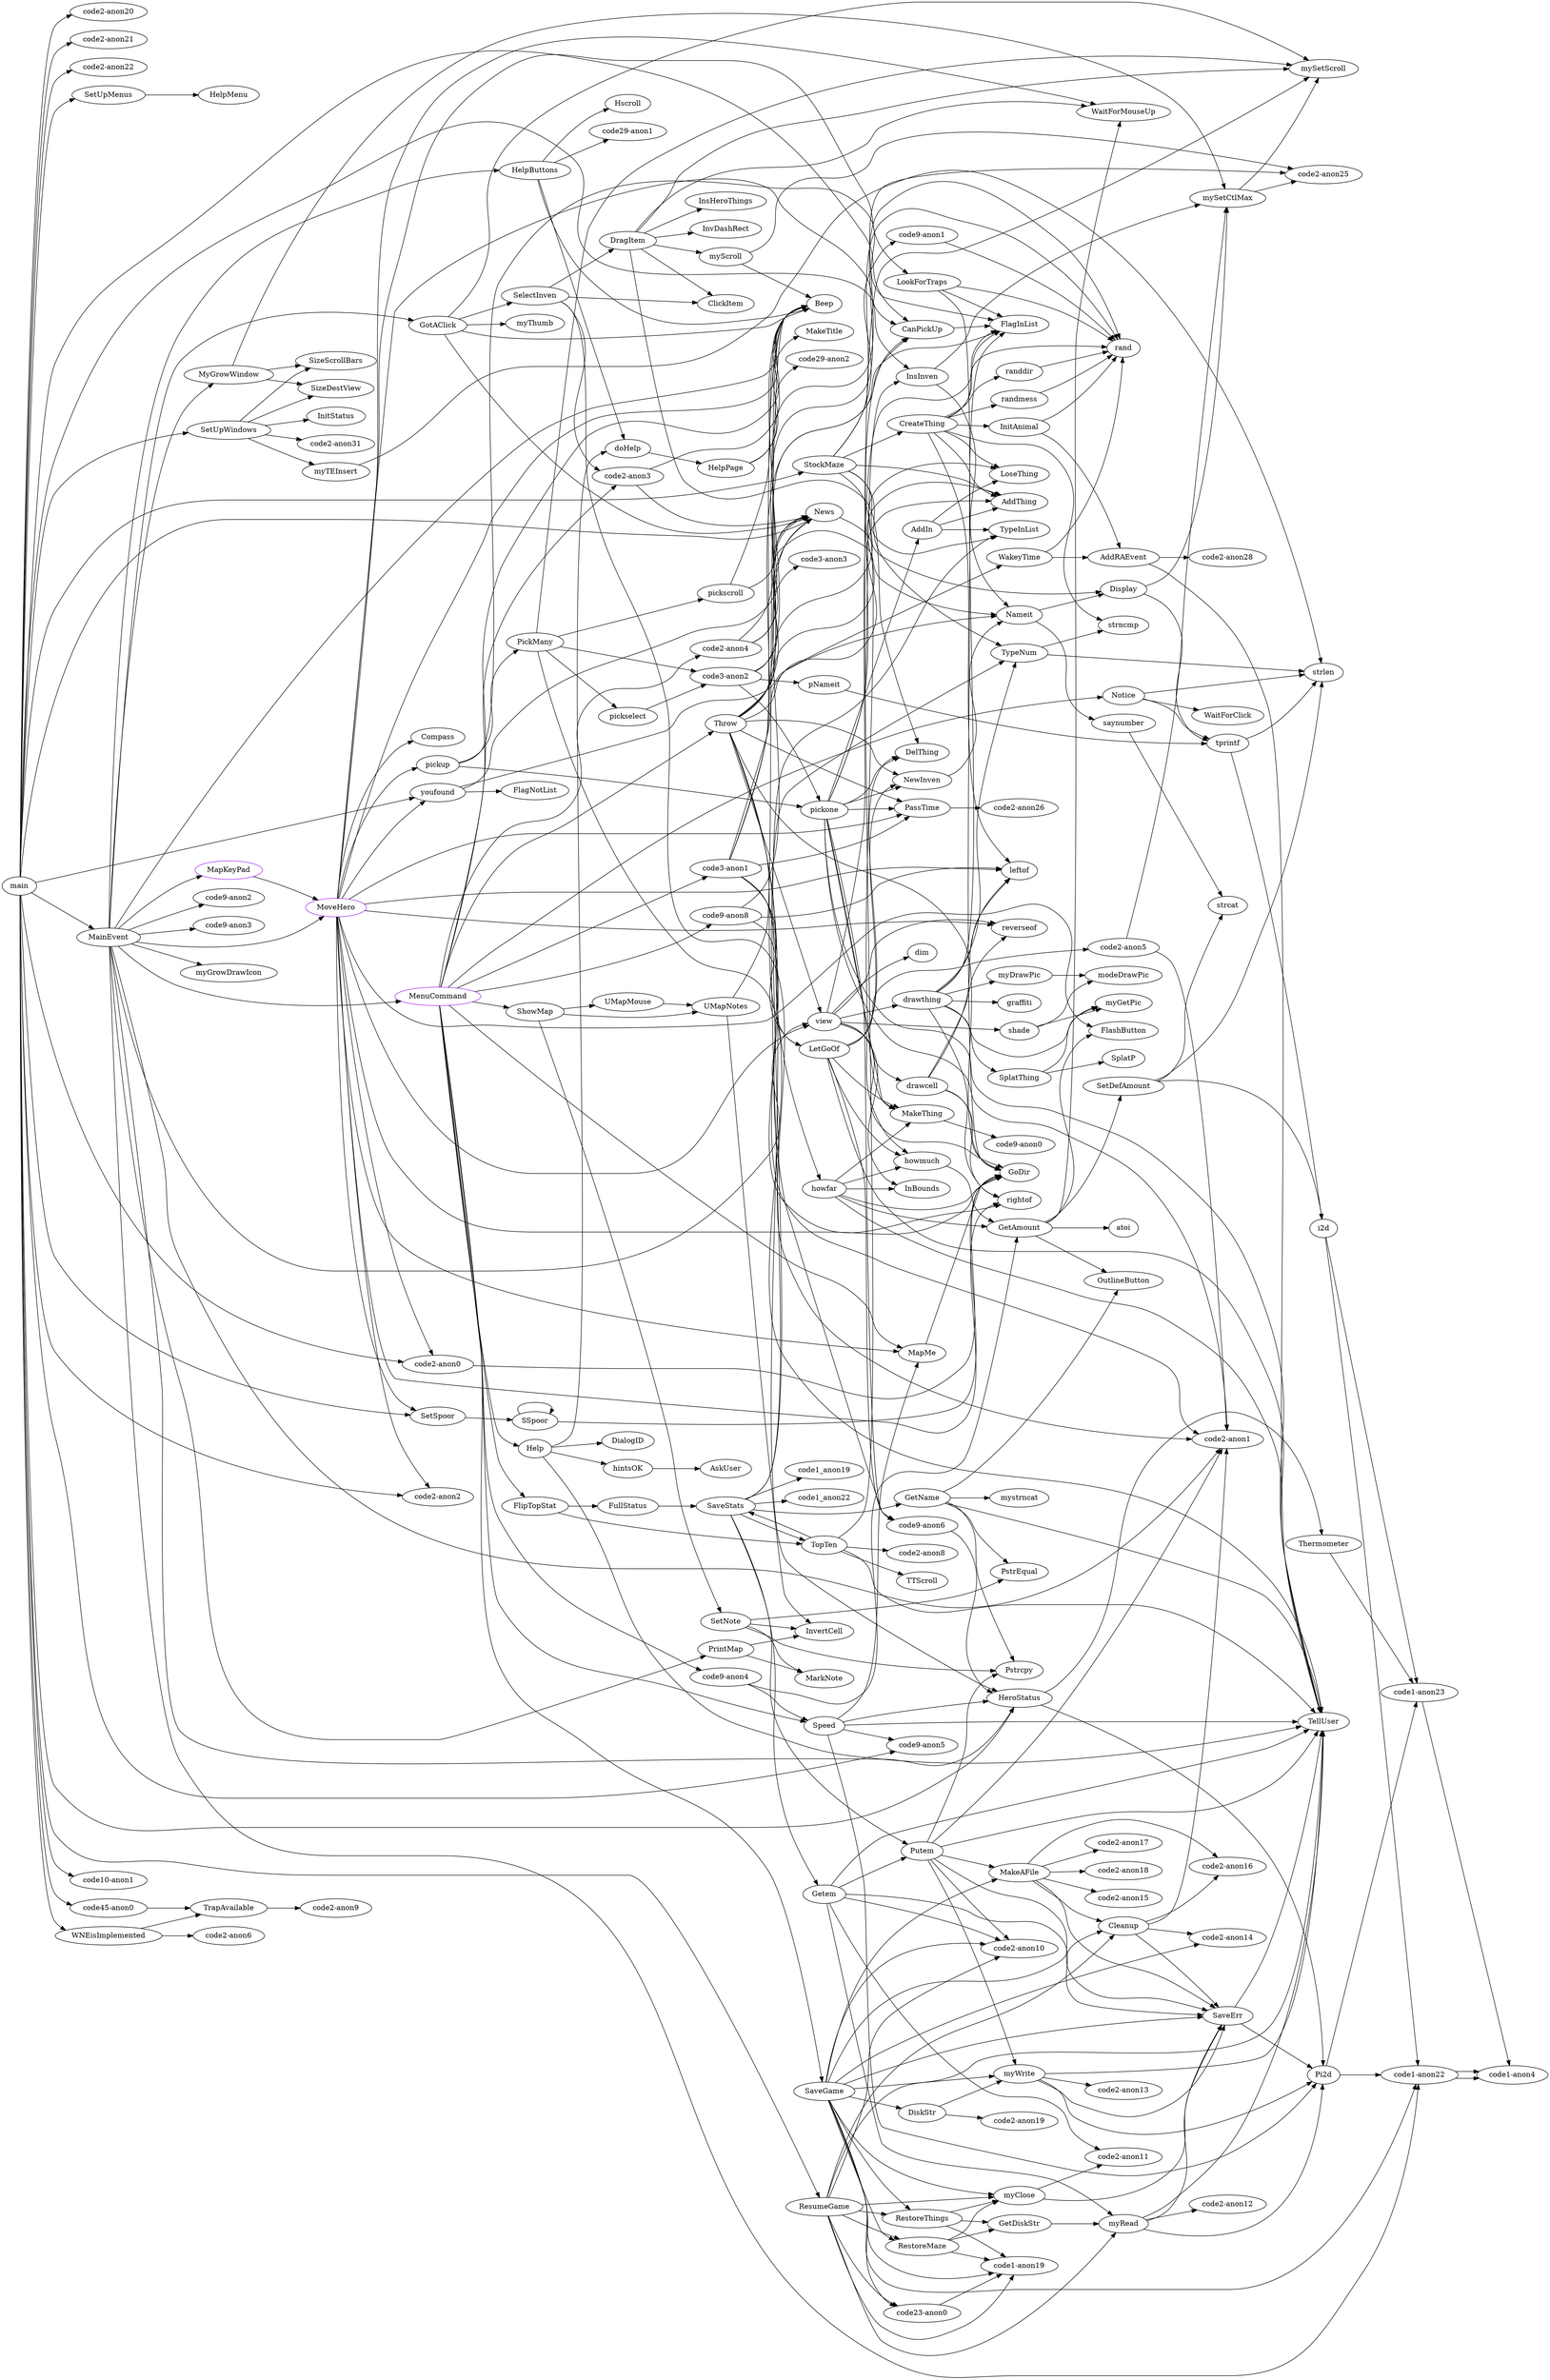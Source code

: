 digraph callgraph {
	rankdir= "LR"

	"main"
	"code2-anon20"
	"code2-anon21"
	"code2-anon22"
	"SetUpMenus"
	"SetUpWindows"
	"code10-anon1"
	"code45-anon0"
	"StockMaze"
	"CanPickUp"
	"code2-anon0"
	"SetSpoor"
	"HeroStatus"
	"News"
	"code2-anon2"
	"ResumeGame"
	"InsInven"
	"code9-anon5"
	"youfound"
	"WNEisImplemented"
	"MainEvent"
	"HelpMenu"
	"SizeDestView"
	"SizeScrollBars"
	"myTEInsert"
	"code2-anon31"
	"InitStatus"
	"TrapAvailable"
	"TypeNum"
	"MakeThing"
	"rand"
	"AddThing"
	"TypeInList"
	"code9-anon1"
	"CreateThing"	
	"GoDir"
	"SSpoor"
	"Pi2d"
	"Thermometer"
	"Display"
	"code2-anon10"
	"myRead"
	"myClose"
	"TellUser"
	"RestoreMaze"
	"RestoreThings"
	"code23-anon0"
	"Cleanup"
	"code1-anon19"
	"Nameit"
	"mySetCtlMax"
	"FlagNotList"
	"code2-anon6"
	"myGrowDrawIcon"
	"code2-anon1"
	"code9-anon2"
	"MenuCommand"[color=purple]
	"MapKeyPad"[color=purple]
	"MoveHero"[color=purple]
	"HelpButtons"
	"GotAClick"
	"MyGrowWindow"
	"Beep"
	"code1-anon22"
	"PrintMap"
	"view"
	"code9-anon3"
	"strlen"
	"code2-anon9"
	"strncmp"
	"code9-anon0"
	"randdir"
	"leftof"
	"LoseThing"
	"randmess"
	"InitAnimal"
	"code1-anon23"
	"tprintf"
	"code2-anon12"
	"SaveErr"
	"code2-anon11"
	"GetDiskStr"
	"saynumber"
	"mySetScroll"
	"code2-anon25"
	"code2-anon16"
	"code2-anon14"
	"Notice"
	"FlipTopStat"
	"SaveGame"
	"ShowMap"
	"MapMe"
	"code9-anon8"
	"Speed"
	"code9-anon4"
	"code2-anon3"
	"code3-anon1"
	"code2-anon4"
	"Throw"
	"Help"
	"FlashButton"
	"Compass"
	"LookForTraps"
	"PassTime"
	"rightof"
	"reverseof"
	"pickup"
	"WaitForMouseUp"
	"doHelp"
	"code29-anon1"
	"Hscroll"
	"code1-anon4"
	"MarkNote"
	"InvertCell"
	"InBounds"
	"drawcell"
	"drawthing"
	"shade"
	"dim"
	"AddRAEvent"
	"i2d"
	"strcat"
	"WaitForClick"
	"FullStatus"
	"TopTen"
	"MakeAFile"
	"myWrite"
	"DiskStr"
	"myThumb"
	"SelectInven"
	"UMapNotes"
	"SetNote"
	"UMapMouse"
	"GetAmount"
	"LetGoOf"
	"howfar"
	"NewInven"
	"code9-anon6"
	"WakeyTime"
	"hintsOK"
	"DialogID"
	"code2-anon26"
	"PickMany"
	"pickone"
	"HelpPage"
	"myGetPic"
	"myDrawPic"
	"graffiti"
	"SplatThing"
	"modeDrawPic"
	"code2-anon28"
	"SaveStats"
	"code2-anon8"
	"TTScroll"
	"code2-anon15"
	"code2-anon17"
	"code2-anon18"
	"code2-anon13"
	"ClickItem"
	"DragItem"
	"Pstrcpy"
	"PstrEqual"
	"OutlineButton"
	"SetDefAmount"
	"atoi"
	"howmuch"
	"code2-anon5"
	"DelThing"
	"AskUser"
	"code3-anon2"
	"pickscroll"
	"pickselect"
	"AddIn"
	"MakeTitle"
	"code29-anon2"
	"SplatP"
	"Getem"
	"code1_anon19"
	"code1_anon22"
	"GetName"
	"Putem"
	"InvDashRect"
	"myScroll"
	"InsHeroThings"
	"pNameit"
	"code3-anon3"
	"mystrncat"


//	"_FlushEvents"[color=blue]
//	"_InitWindows"[color=blue]
//	"_TEInit"[color=blue]
//	"_InitDialogs"[color=blue]
//	"_InitCursor"[color=blue]
//	"_MaxApplZone"[color=blue]
//	"_MoreMasters"[color=blue]
//	"_GetCursor"[color=blue]
//	"_HNoPurge"[color=blue]
//	"_UnLoadSeg"[color=blue]
//	"_SelectWindow"[color=blue]
//	"_GetHandleSize"[color=blue]
//	"_BlockMove"[color=blue]
//	"_NewMenu"[color=blue]
//	"_AppendMenu"[color=blue]
//	"_AddResMenu"[color=blue]
//	"_CheckItem"[color=blue]
//	"_DisableItem"[color=blue]
//	"_InsertMenu"[color=blue]
//	"_DrawMenuBar"[color=blue]
//	"_SetRect"[color=blue]
//	"_NewWindow"[color=blue]
//	"_SetPort"[color=blue]
//	"_TextFont"[color=blue]
//	"_TextSize"[color=blue]
//	"_TENew"[color=blue]
//	"_NewControl"[color=blue]
//	"_SetOrigin"[color=blue]
//	"_GetNewDialog"[color=blue]
//	"_ShowWindow"[color=blue]
//	"_GetResource"[color=blue]
//	"_StopAlert"[color=blue]
//	"_ExitToShell"[color=blue]
//	"_GetDItem"[color=blue]
//	"_HiliteControl"[color=blue]
//	"_SetIText"[color=blue]
//	"_TESetSelect"[color=blue]
//	"_TEInsert"[color=blue]
//	"_EnableItem"[color=blue]
//	"_GetPort"[color=blue]
//	"_SetDItem"[color=blue]
//	"_SystemTask"[color=blue]
//	"_WaitNextEvent"[color=blue]
//	"_GetNextEvent"[color=blue]
//	"_FrontWindow"[color=blue]
//	"_DrawControls"[color=blue]
//	"_TEDeactivate"[color=blue]
//	"_IsDialogEvent"[color=blue]
//	"_MenuKey"[color=blue]
//	"_DialogSelect"[color=blue]
//	"_FindWindow"[color=blue]
//	"_MenuSelect"[color=blue]
//	"_SystemClick"[color=blue]
//	"_TrackGoAway"[color=blue]
//	"_HideWindow"[color=blue]
//	"_SelectWindow"[color=blue]
//	"_DragWindow"[color=blue]
//	"_InvalRect"[color=blue]
//	"_BeginUpDate"[color=blue]
//	"_EraseRect"[color=blue]
//	"_ShowControl"[color=blue]
//	"_DrawControls"[color=blue]
//	"_TEUpdate"[color=blue]
//	"_EndUpDate"[color=blue]
//	"_SizeRsrc"[color=blue]
//	"_GetResInfo"[color=blue]
//	"_InsetRect"[color=blue]
//	"_NewPtr"[color=blue]
//	"_GetTrapAddress"[color=blue]
//	"_Random"[color=blue]
//	"_FrameRect"[color=blue]
//	"_FillRect"[color=blue]
//	"_TEDelete"[color=blue]
//	"_GetCtlValue"[color=blue]
//	"_TEScroll"[color=blue]
//	"_SetCtlValue"[color=blue]
//	"_Open"[color=blue]
//	"_ParamText"[color=blue]
//	"_Alert"[color=blue]
//	"_SysEnvirons"[color=blue]
//	"_NewRgn"[color=blue]
//	"_GetClip"[color=blue]
//	"_ClipRect"[color=blue]
//	"_DrawGrowIcon"[color=blue]
//	"_SetClip"[color=blue]
//	"_DisposeRgn"[color=blue]
//	"_LoWord"[color=blue]
//	"_HiWord"[color=blue]
//	"_GetItem"[color=blue]
//	"_OpenDeskAcc"[color=blue]
//	"_SysEdit"[color=blue]
//	"_HiliteMenu"[color=blue]
//	"_FlushEvents"[color=blue]
//	"_GetMaxCtl"[color=blue]
//	"_GlobalToLocal"[color=blue]
//	"_FindControl"[color=blue]
//	"_TrackControl"[color=blue]
//	"_GrowWindow"[color=blue]
//	"_SizeWindow"[color=blue]
//	"_TECalText"[color=blue]
//	"_HideControl"[color=blue]
//	"_MoveControl"[color=blue]
//	"_SizeControl"[color=blue]
//	"_SysBeep"[color=blue]
//	"_PenSize"[color=blue]
//	"_MoveTo"[color=blue]
//	"_Line"[color=blue]
//	"_SetPt"[color=blue]
//	"_FrameOval"[color=blue]
//	"_CopyBits"[color=blue]
//	"_TEActivate"[color=blue]
//	"_Read"[color=blue]
//	"_Close"[color=blue]
//	"_SetMaxCtl"[color=blue]
//	"_Delete"[color=blue]
//	"_FlushVol"[color=blue]
//	"_GetIcon"[color=blue]
//	"_TextFace"[color=blue]
//	"_TextBox"[color=blue]
//	"_TESetJust"[color=blue]
//	"_PlotIcon"[color=blue]
//	"_TEDispose"[color=blue]
//	"_CloseWindow"[color=blue]
//	"_Pack3"[color=blue]
//	"_SetCursor"[color=blue]
//	"_BringToFront"[color=blue]
//	"_ModalDialog"[color=blue]
//	"_GetMouse"[color=blue]
//	"_CloseDialog"[color=blue]
//	"_InverRoundRect"[color=blue]
//	"_DrawPicture"[color=blue]
//	"_TickCount"[color=blue]
//	"_StillDown"[color=blue]
//	"_DisposeControl"[color=blue]
//	"_HSetState"[color=blue]
//	"_InvertOval"[color=blue]
//	"_Move"[color=blue]
//	"_PenPat"[color=blue]
//	"_PenMode"[color=blue]
//	"_PaintRect"[color=blue]
//	"_HLock"[color=blue]
//	"_HUnlock"[color=blue]
//	"_SetIText"[color=blue]
//	"_GetIText"[color=blue]
//	"_DisposePtr"[color=blue]
//	"_InitCursor"[color=blue]
//	"_Delay"[color=blue]
//	"_GetNamedResource"[color=blue]
//	"_SetWTitle"[color=blue]
//	"_CountResources"[color=blue]
//	"_OffsetRect"[color=blue]
//	"_StringWidth"[color=blue]
//	"_DrawString"[color=blue]
//	"_CharWidth"[color=blue]
//	"_DrawChar"[color=blue]
//	"_HPurge"[color=blue]
//	"_Create"[color=blue]
//	"_Write"[color=blue]
//	"_GetFileInfo"[color=blue]
//	"_SetFileInfo"[color=blue]
//	"_TECopy"[color=blue]
//	"_TEPaste"[color=blue]
//	"_TECut"[color=blue]
//	"_FrameRoundRect"[color=blue]
//	"_SelIText"[color=blue]
//	"_OpenResFile"[color=blue]
//	"_ResError"[color=blue]
//	"_CreateResFile"[color=blue]
//	"_ChangedResource"[color=blue]
//	"_WriteResource"[color=blue]
//	"_NewHandle"[color=blue]
//	"_AddResource"[color=blue]





	"main" -> "code2-anon20"
	"main" -> "code2-anon21"
	"main" -> "code2-anon22"
	"main" -> "SetUpMenus"
	"main" -> "SetUpWindows"
	"main" -> "code10-anon1"
	"main" -> "code45-anon0"
	"main" -> "StockMaze"
	"main" -> "CanPickUp"
	"main" -> "code2-anon0"
	"main" -> "SetSpoor"
	"main" -> "HeroStatus"
	"main" -> "News"
	"main" -> "code2-anon2"
	"main" -> "ResumeGame"
	"main" -> "InsInven"
	"main" -> "code9-anon5"
	"main" -> "youfound"
	"main" -> "WNEisImplemented"
	"main" -> "MainEvent"
//
//	"main" -> "_FlushEvents"[style=dashed]
//	"main" -> "_InitWindows"[style=dashed]
//	"main" -> "_TEInit"[style=dashed]
//	"main" -> "_InitDialogs"[style=dashed]
//	"main" -> "_InitCursor"[style=dashed]
//	"main" -> "_MaxApplZone"[style=dashed]
//	"main" -> "_MoreMasters"[style=dashed]
//	"main" -> "_GetCursor"[style=dashed]
//	"main" -> "_HNoPurge"[style=dashed]
//	"main" -> "_UnLoadSeg"[style=dashed]
//	"main" -> "_SelectWindow"[style=dashed]
//

//	"code2-anon20" -> "_GetHandleSize"[style=dashed]

//	"code2-anon21" -> "_GetHandleSize"[style=dashed]
//	"code2-anon21" -> "_BlockMove"[style=dashed]

//	"code2-anon22" -> "_GetHandleSize"[style=dashed]
//
	"SetUpMenus" -> "HelpMenu"

//	"SetUpMenus" -> "_NewMenu"[style=dashed]
//	"SetUpMenus" -> "_AppendMenu"[style=dashed]
//	"SetUpMenus" -> "_AddResMenu"[style=dashed]
//	"SetUpMenus" -> "_CheckItem"[style=dashed]
//	"SetUpMenus" -> "_DisableItem"[style=dashed]
//	"SetUpMenus" -> "_InsertMenu"[style=dashed]
//	"SetUpMenus" -> "_DrawMenuBar"[style=dashed]

	"SetUpWindows" -> "SizeDestView"
	"SetUpWindows" -> "SizeScrollBars"
	"SetUpWindows" -> "myTEInsert"
	"SetUpWindows" -> "code2-anon31"
	"SetUpWindows" -> "InitStatus"

//	"SetUpWindows" -> "_SetRect"[style=dashed]
//	"SetUpWindows" -> "_NewWindow"[style=dashed]
//	"SetUpWindows" -> "_SetPort"[style=dashed]
//	"SetUpWindows" -> "_TextFont"[style=dashed]
//	"SetUpWindows" -> "_TextSize"[style=dashed]
//	"SetUpWindows" -> "_TENew"[style=dashed]
//	"SetUpWindows" -> "_NewControl"[style=dashed]
//	"SetUpWindows" -> "_SetOrigin"[style=dashed]
//	"SetUpWindows" -> "_GetNewDialog"[style=dashed]
//	"SetUpWindows" -> "_ShowWindow"[style=dashed]

//	"code10-anon1" -> "_GetResource"[style=dashed]

	"code45-anon0" -> "TrapAvailable"

//	"code45-anon0" -> "_StopAlert"[style=dashed]
//	"code45-anon0" -> "_ExitToShell"[style=dashed]


	"StockMaze" -> "TypeNum"
	"StockMaze" -> "MakeThing"
	"StockMaze" -> "rand"
	"StockMaze" -> "AddThing"
	"StockMaze" -> "TypeInList"
	"StockMaze" -> "code9-anon1"
	"StockMaze" -> "CreateThing"	


	"CanPickUp" -> "FlagInList"

//	"CanPickUp" -> "_GetDItem"[style=dashed]
//	"CanPickUp" -> "_HiliteControl"[style=dashed]

	"code2-anon0" -> "GoDir"

	"SetSpoor" -> "SSpoor"

	"HeroStatus" -> "Pi2d"
	"HeroStatus" -> "Thermometer"

//	"HeroStatus" -> "_SetPort"[style=dashed]
//	"HeroStatus" -> "_GetPort"[style=dashed]
//	"HeroStatus" -> "_SetDItem"[style=dashed]
//	"HeroStatus" -> "_SetIText"[style=dashed]

	"News" -> "Display"
	
//	"code2-anon2" -> "_UnLoadSeg"[style=dashed]

	"ResumeGame" -> "code2-anon10"
	"ResumeGame" -> "myRead"
	"ResumeGame" -> "myClose"
	"ResumeGame" -> "TellUser"
	"ResumeGame" -> "RestoreMaze"
	"ResumeGame" -> "RestoreThings"
	"ResumeGame" -> "code23-anon0"
	"ResumeGame" -> "Cleanup"
	"ResumeGame" -> "code1-anon19"

//	"ResumeGame" -> "_ExitToShell"[style=dashed]

	"InsInven" -> "Nameit"
	"InsInven" -> "mySetCtlMax"

//	"InsInven" -> "_TESetSelect"[style=dashed]
//	"InsInven" -> "_TEInsert"[style=dashed]

//	"code9-anon5" -> "_EnableItem"[style=dashed]
//	"code9-anon5" -> "_DisableItem"[style=dashed]

	"youfound" -> "FlagNotList"
	"youfound" -> "News"
	"youfound" -> "Nameit"
	
	"WNEisImplemented" -> "code2-anon6"
	"WNEisImplemented" -> "TrapAvailable"

	"MainEvent" -> "myGrowDrawIcon"
	"MainEvent" -> "code2-anon1"
	"MainEvent" -> "code9-anon2"
	"MainEvent" -> "MenuCommand"
	"MainEvent" -> "MapKeyPad"
	"MainEvent" -> "MoveHero"
	"MainEvent" -> "HelpButtons"
	"MainEvent" -> "GotAClick"
	"MainEvent" -> "MyGrowWindow"
	"MainEvent" -> "Beep"
	"MainEvent" -> "code1-anon22"
	"MainEvent" -> "PrintMap"
	"MainEvent" -> "view"
	"MainEvent" -> "HeroStatus"
	"MainEvent" -> "code9-anon3"

//	"MainEvent" -> "_SystemTask"[style=dashed]
//	"MainEvent" -> "_WaitNextEvent"[style=dashed]
//	"MainEvent" -> "_GetNextEvent"[style=dashed]
//	"MainEvent" -> "_FrontWindow"[style=dashed]
//	"MainEvent" -> "_DrawControls"[style=dashed]
//	"MainEvent" -> "_TEDeactivate"[style=dashed]
//	"MainEvent" -> "_DisableItem"[style=dashed]
//	"MainEvent" -> "_DrawMenuBar"[style=dashed]
//	"MainEvent" -> "_EnableItem"[style=dashed]
//	"MainEvent" -> "_IsDialogEvent"[style=dashed]
//	"MainEvent" -> "_MenuKey"[style=dashed]
//	"MainEvent" -> "_DialogSelect"[style=dashed]
//	"MainEvent" -> "_FindWindow"[style=dashed]
//	"MainEvent" -> "_MenuSelect"[style=dashed]
//	"MainEvent" -> "_SystemClick"[style=dashed]
//	"MainEvent" -> "_TrackGoAway"[style=dashed]
//	"MainEvent" -> "_HideWindow"[style=dashed]
//	"MainEvent" -> "_SelectWindow"[style=dashed]
//	"MainEvent" -> "_SetRect"[style=dashed]
//	"MainEvent" -> "_DragWindow"[style=dashed]
//	"MainEvent" -> "_GetPort"[style=dashed]
//	"MainEvent" -> "_SetPort"[style=dashed]
//	"MainEvent" -> "_InvalRect"[style=dashed]
//	"MainEvent" -> "_BeginUpDate"[style=dashed]
//	"MainEvent" -> "_EraseRect"[style=dashed]
//	"MainEvent" -> "_ShowControl"[style=dashed]
//	"MainEvent" -> "_DrawControls"[style=dashed]
//	"MainEvent" -> "_TEUpdate"[style=dashed]
//	"MainEvent" -> "_EndUpDate"[style=dashed]
//	"MainEvent" -> "_UnLoadSeg"[style=dashed]


//	"HelpMenu" -> "_GetResource"[style=dashed]
//	"HelpMenu" -> "_SizeRsrc"[style=dashed]
//	"HelpMenu" -> "_NewMenu"[style=dashed]
//	"HelpMenu" -> "_GetResInfo"[style=dashed]
//	"HelpMenu" -> "_AppendMenu"[style=dashed]

//	"SizeDestView" -> "_InsetRect"[style=dashed]

	"myTEInsert" -> "strlen"

//	"myTEInsert" -> "_TEInsert"[style=dashed]

//	"code2-anon31" -> "_NewPtr"[style=dashed]
//	"code2-anon31" -> "_SetRect"[style=dashed]

//	"InitStatus" -> "_GetDItem"[style=dashed]
//	"InitStatus" -> "_SetDItem"[style=dashed]
//	"InitStatus" -> "_ShowWindow"[style=dashed]

	"TrapAvailable" -> "code2-anon9"

//	"TrapAvailable" -> "_GetTrapAddress"[style=dashed]

	"TypeNum" -> "strlen"
	"TypeNum" -> "strncmp"

	"MakeThing" -> "code9-anon0"

//	"rand" -> "_Random"[style=dashed]

	"code9-anon1" -> "rand"

	"CreateThing" -> "randdir"
	"CreateThing" -> "leftof"
	"CreateThing" -> "LoseThing"
	"CreateThing" -> "strncmp"
	"CreateThing" -> "randmess"
	"CreateThing" -> "rand"
	"CreateThing" -> "FlagInList"
	"CreateThing" -> "AddThing"
	"CreateThing" -> "InitAnimal"

	"SSpoor" -> "GoDir"
	"SSpoor" -> "SSpoor"

	"Pi2d" -> "code1-anon23"
	"Pi2d" -> "code1-anon22"

	"Thermometer" -> "code1-anon23"

//	"Thermometer" -> "_FrameRect"[style=dashed]
//	"Thermometer" -> "_InsetRect"[style=dashed]
//	"Thermometer" -> "_FillRect"[style=dashed]

	"Display" -> "tprintf"
	"Display" -> "mySetCtlMax"

//	"Display" -> "_TEDeactivate"[style=dashed]
//	"Display" -> "_TEDelete"[style=dashed]
//	"Display" -> "_GetCtlValue"[style=dashed]
//	"Display" -> "_TEScroll"[style=dashed]
//	"Display" -> "_SetCtlValue"[style=dashed]

//	"code2-anon10" -> "_Open"[style=dashed]

	"myRead" -> "code2-anon12"
	"myRead" -> "SaveErr"
	"myRead" -> "Pi2d"
	"myRead" -> "TellUser"

	"myClose" -> "code2-anon11"
	"myClose" -> "SaveErr"

//	"TellUser" -> "_ParamText"[style=dashed]
//	"TellUser" -> "_Alert"[style=dashed]
	
	"RestoreMaze" -> "code1-anon19"
	"RestoreMaze" -> "GetDiskStr"
	"RestoreMaze" -> "myClose"

//	"RestoreMaze" -> "_ExitToShell"[style=dashed]

	"RestoreThings" -> "code1-anon19"
	"RestoreThings" -> "GetDiskStr"
	"RestoreThings" -> "myClose"
	
//	"RestoreThings" -> "_ExitToShell"[style=dashed]

	"code23-anon0" -> "code1-anon19"

	"Cleanup" -> "code2-anon1"
	"Cleanup" -> "SaveErr"
	"Cleanup" -> "code2-anon16"
	"Cleanup" -> "code2-anon14"

	"Nameit" -> "Display"
	"Nameit" -> "saynumber"

	"mySetCtlMax" -> "mySetScroll"
	"mySetCtlMax" -> "code2-anon25"
//
//	"code2-anon6" -> "_GetTrapAddress"[style=dashed]
//	"code2-anon6" -> "_SysEnvirons"[style=dashed]

//	"myGrowDrawIcon" -> "_GetPort"[style=dashed]
//	"myGrowDrawIcon" -> "_SetPort"[style=dashed]
//	"myGrowDrawIcon" -> "_NewRgn"[style=dashed]
//	"myGrowDrawIcon" -> "_GetClip"[style=dashed]
//	"myGrowDrawIcon" -> "_ClipRect"[style=dashed]
//	"myGrowDrawIcon" -> "_DrawGrowIcon"[style=dashed]
//	"myGrowDrawIcon" -> "_SetClip"[style=dashed]
//	"myGrowDrawIcon" -> "_DisposeRgn"[style=dashed]

//	"code2-anon1" -> "_TEDeactivate"[style=dashed]
//	"code2-anon1" -> "_TESetSelect"[style=dashed]
//	"code2-anon1" -> "_DisableItem"[style=dashed]

//	"code9-anon2" -> "_TEDeactivate"[style=dashed]

	"MenuCommand" -> "Notice"
	"MenuCommand" -> "FlipTopStat"
	"MenuCommand" -> "SaveGame"
	"MenuCommand" -> "Beep"
	"MenuCommand" -> "ShowMap"
	"MenuCommand" -> "MapMe"
	"MenuCommand" -> "code9-anon8"
	"MenuCommand" -> "Speed"
	"MenuCommand" -> "code9-anon4"
	"MenuCommand" -> "code2-anon3"
	"MenuCommand" -> "code3-anon1"
	"MenuCommand" -> "code2-anon4"
	"MenuCommand" -> "Throw"
	"MenuCommand" -> "Help"
	
//	"MenuCommand" -> "_LoWord"[style=dashed]
//	"MenuCommand" -> "_HiWord"[style=dashed]
//	"MenuCommand" -> "_UnLoadSeg"[style=dashed]
//	"MenuCommand" -> "_GetPort"[style=dashed]
//	"MenuCommand" -> "_GetItem"[style=dashed]
//	"MenuCommand" -> "_OpenDeskAcc"[style=dashed]
//	"MenuCommand" -> "_SetPort"[style=dashed]
//	"MenuCommand" -> "_CheckItem"[style=dashed]
//	"MenuCommand" -> "_SysEdit"[style=dashed]
//	"MenuCommand" -> "_HiliteMenu"[style=dashed]

	"MapKeyPad" -> "MoveHero"

	"MoveHero" -> "FlashButton"
	"MoveHero" -> "leftof"
	"MoveHero" -> "code2-anon0"
	"MoveHero" -> "Compass"
	"MoveHero" -> "LookForTraps"
	"MoveHero" -> "view"
	"MoveHero" -> "PassTime"
	"MoveHero" -> "GoDir"
	"MoveHero" -> "SetSpoor"
	"MoveHero" -> "youfound"
	"MoveHero" -> "Beep"
	"MoveHero" -> "rightof"
	"MoveHero" -> "reverseof"
	"MoveHero" -> "pickup"
	"MoveHero" -> "WaitForMouseUp"
	"MoveHero" -> "CanPickUp"
	"MoveHero" -> "MapMe"
	"MoveHero" -> "code2-anon2"

//	"MoveHero" -> "_FlushEvents"[style=dashed]
//	"MoveHero" -> "_HiliteMenu"[style=dashed]

	"HelpButtons" -> "doHelp"
	"HelpButtons" -> "code29-anon1"
	"HelpButtons" -> "Hscroll"
	"HelpButtons" -> "Beep"
	
//	"HelpButtons" -> "_GetMaxCtl"[style=dashed]

	"GotAClick" -> "SelectInven"
	"GotAClick" -> "mySetScroll"
	"GotAClick" -> "myThumb"
	"GotAClick" -> "News"
	"GotAClick" -> "Beep"

//	"GotAClick" -> "_GetPort"[style=dashed]
//	"GotAClick" -> "_SetPort"[style=dashed]
//	"GotAClick" -> "_GlobalToLocal"[style=dashed]
//	"GotAClick" -> "_FindControl"[style=dashed]
//	"GotAClick" -> "_TrackControl"[style=dashed]
//	"GotAClick" -> "_GetCtlValue"[style=dashed]

	"MyGrowWindow" -> "SizeDestView"
	"MyGrowWindow" -> "SizeScrollBars"
	"MyGrowWindow" -> "mySetCtlMax"

//	"MyGrowWindow" -> "_SetRect"[style=dashed]
//	"MyGrowWindow" -> "_GrowWindow"[style=dashed]
//	"MyGrowWindow" -> "_LoWord"[style=dashed]
//	"MyGrowWindow" -> "_HiWord"[style=dashed]
//	"MyGrowWindow" -> "_SizeWindow"[style=dashed]
//	"MyGrowWindow" -> "_TECalText"[style=dashed]
//	"MyGrowWindow" -> "_HideControl"[style=dashed]
//	"MyGrowWindow" -> "_MoveControl"[style=dashed]
//	"MyGrowWindow" -> "_SizeControl"[style=dashed]
//	"MyGrowWindow" -> "_GetCtlValue"[style=dashed]
	
//	"Beep" -> "_SysBeep"[style=dashed]
	
	"code1-anon22" -> "code1-anon4"

	"PrintMap" -> "MarkNote"
	"PrintMap" -> "InvertCell"

//	"PrintMap" -> "_SetRect"[style=dashed]
//	"PrintMap" -> "_FillRect"[style=dashed]
//	"PrintMap" -> "_PenSize"[style=dashed]
//	"PrintMap" -> "_MoveTo"[style=dashed]
//	"PrintMap" -> "_Line"[style=dashed]
//	"PrintMap" -> "_SetPt"[style=dashed]
//	"PrintMap" -> "_FrameOval"[style=dashed]

	"view" -> "GoDir"
	"view" -> "InBounds"
	"view" -> "drawcell"
	"view" -> "FlagInList"
	"view" -> "reverseof"
	"view" -> "drawthing"
	"view" -> "shade"
	"view" -> "dim"

//	"view" -> "_GetPort"[style=dashed]
//	"view" -> "_SetPort"[style=dashed]
//	"view" -> "_SetRect"[style=dashed]
//	"view" -> "_EraseRect"[style=dashed]
//	"view" -> "_CopyBits"[style=dashed]

//	"code9-anon3" -> "_TEActivate"[style=dashed]

//	"code2-anon9" -> "_GetTrapAddress"[style=dashed]

	"randdir" -> "rand"

	"randmess" -> "rand"

	"InitAnimal" -> "rand"
	"InitAnimal" -> "AddRAEvent"

	"code1-anon23" -> "code1-anon4"

	"tprintf" -> "i2d"
	"tprintf" -> "strlen"

//	"tprintf" -> "_TEInsert"[style=dashed]

//	"code2-anon12" -> "_Read"[style=dashed]

	"SaveErr" -> "Pi2d"
	"SaveErr" -> "TellUser"

//	"code2-anon11" -> "_Close"[style=dashed]
	
	"GetDiskStr" -> "myRead"

//	"GetDiskStr" -> "_NewPtr"[style=dashed]

	"saynumber" -> "strcat"
	
//	"code2-anon25" -> "_GetCtlValue"[style=dashed]
//	"code2-anon25" -> "_SetMaxCtl"[style=dashed]

//	"code2-anon16" -> "_Delete"[style=dashed]
	
//	"code2-anon14" -> "_FlushVol"[style=dashed]

	"Notice" -> "strlen"
	"Notice" -> "tprintf"
	"Notice" -> "WaitForClick"

//	"Notice" -> "_GetIcon"[style=dashed]
//	"Notice" -> "_GetPort"[style=dashed]
//	"Notice" -> "_SetRect"[style=dashed]
//	"Notice" -> "_NewWindow"[style=dashed]
//	"Notice" -> "_SetPort"[style=dashed]
//	"Notice" -> "_TextFont"[style=dashed]
//	"Notice" -> "_TextSize"[style=dashed]
//	"Notice" -> "_InsetRect"[style=dashed]
//	"Notice" -> "_TENew"[style=dashed]
//	"Notice" -> "_TextFace"[style=dashed]
//	"Notice" -> "_TextBox"[style=dashed]
//	"Notice" -> "_TESetJust"[style=dashed]
//	"Notice" -> "_PlotIcon"[style=dashed]
//	"Notice" -> "_TEDispose"[style=dashed]
//	"Notice" -> "_EraseRect"[style=dashed]
//	"Notice" -> "_PenSize"[style=dashed]
//	"Notice" -> "_FrameRect"[style=dashed]
//	"Notice" -> "_CloseWindow"[style=dashed]

	"FlipTopStat" -> "FullStatus"
	"FlipTopStat" -> "TopTen"

//	"FlipTopStat" -> "_UnLoadSeg"[style=dashed]

	"SaveGame" -> "MakeAFile"
	"SaveGame" -> "code2-anon10"
	"SaveGame" -> "SaveErr"
	"SaveGame" -> "Cleanup"
	"SaveGame" -> "code1-anon22"
	"SaveGame" -> "myWrite"
	"SaveGame" -> "DiskStr"
	"SaveGame" -> "RestoreMaze"
	"SaveGame" -> "RestoreThings"
	"SaveGame" -> "myClose"
	"SaveGame" -> "code2-anon14"
	"SaveGame" -> "code23-anon0"
	"SaveGame" -> "code1-anon19"

//	"SaveGame" -> "_Pack3"[style=dashed]
//	"SaveGame" -> "_SetCursor"[style=dashed]
//	"SaveGame" -> "_ExitToShell"[style=dashed]

	"ShowMap" -> "UMapNotes"
	"ShowMap" -> "SetNote"
	"ShowMap" -> "UMapMouse"

//	"ShowMap" -> "_GetNewDialog"[style=dashed]
//	"ShowMap" -> "_GetPort"[style=dashed]
//	"ShowMap" -> "_SetPort"[style=dashed]
//	"ShowMap" -> "_GetDItem"[style=dashed]
//	"ShowMap" -> "_SetDItem"[style=dashed]
//	"ShowMap" -> "_ParamText"[style=dashed]
//	"ShowMap" -> "_ShowWindow"[style=dashed]
//	"ShowMap" -> "_BringToFront"[style=dashed]
//	"ShowMap" -> "_ModalDialog"[style=dashed]
//	"ShowMap" -> "_GetMouse"[style=dashed]
//	"ShowMap" -> "_CloseDialog"[style=dashed]
	
	"MapMe" -> "GoDir"

	"code9-anon8" -> "News"
	"code9-anon8" -> "leftof"
	"code9-anon8" -> "rightof"

	"Speed" -> "TellUser"
	"Speed" -> "Pi2d"
	"Speed" -> "HeroStatus"
	"Speed" -> "MapMe"
	"Speed" -> "code9-anon5"

	"code9-anon4" -> "GetAmount"
	"code9-anon4" -> "Speed"

	"code2-anon3" -> "Beep"
	"code2-anon3" -> "News"

//	"code2-anon3" -> "_UnLoadSeg"[style=dashed]

	"code3-anon1" -> "Beep"
	"code3-anon1" -> "LetGoOf"
	"code3-anon1" -> "AddThing"
	"code3-anon1" -> "HeroStatus"
	"code3-anon1" -> "code2-anon1"
	"code3-anon1" -> "CanPickUp"
	"code3-anon1" -> "PassTime"

//	"code3-anon1" -> "_UnLoadSeg"[style=dashed]

	"code2-anon4" -> "Beep"
	"code2-anon4" -> "News"
	"code2-anon4" -> "Nameit"

	"Throw" -> "Beep"
	"Throw" -> "howfar"
	"Throw" -> "LetGoOf"
	"Throw" -> "NewInven"
	"Throw" -> "code9-anon6"
	"Throw" -> "GoDir"
	"Throw" -> "FlagInList"
	"Throw" -> "WakeyTime"
	"Throw" -> "rand"
	"Throw" -> "News"
	"Throw" -> "AddThing"
	"Throw" -> "LoseThing"
	"Throw" -> "PassTime"
	"Throw" -> "view"

//	"Throw" -> "_UnLoadSeg"[style=dashed]

	"Help" -> "hintsOK"
	"Help" -> "DialogID"
	"Help" -> "TellUser"
	"Help" -> "doHelp"

//	"Help" -> "_GetNewDialog"[style=dashed]
//	"Help" -> "_SetPort"[style=dashed]
//	"Help" -> "_GetDItem"[style=dashed]
//	"Help" -> "_InsetRect"[style=dashed]
//	"Help" -> "_TENew"[style=dashed]
//	"Help" -> "_CloseDialog"[style=dashed]
//	"Help" -> "_SetDItem"[style=dashed]
//	"Help" -> "_NewControl"[style=dashed]
//	"Help" -> "_TEDispose"[style=dashed]
//	"Help" -> "_HideControl"[style=dashed]
//	"Help" -> "_ShowWindow"[style=dashed]
//	"Help" -> "_SelectWindow"[style=dashed]

//	"FlashButton" -> "_GetPort"[style=dashed]
//	"FlashButton" -> "_GetDItem"[style=dashed]
//	"FlashButton" -> "_SetPort"[style=dashed]
//	"FlashButton" -> "_InverRoundRect"[style=dashed]

//	"Compass" -> "_GetDItem"[style=dashed]
//	"Compass" -> "_GetPort"[style=dashed]
//	"Compass" -> "_SetPort"[style=dashed]
//	"Compass" -> "_GetResource"[style=dashed]
//	"Compass" -> "_DrawPicture"[style=dashed]
//	"Compass" -> "_FillRect"[style=dashed]

	"LookForTraps" -> "GoDir"
	"LookForTraps" -> "FlagInList"
	"LookForTraps" -> "rand"

	"PassTime" -> "code2-anon26"

	"pickup" -> "FlagInList"
	"pickup" -> "PickMany"
	"pickup" -> "pickone"

//	"WaitForMouseUp" -> "_TickCount"[style=dashed]
//	"WaitForMouseUp" -> "_SystemTask"[style=dashed]
//	"WaitForMouseUp" -> "_WaitNextEvent"[style=dashed]
//	"WaitForMouseUp" -> "_GetNextEvent"[style=dashed]
//	"WaitForMouseUp" -> "_StillDown"[style=dashed]

	"doHelp" -> "HelpPage"

//	"doHelp" -> "_GetPort"[style=dashed]
//	"doHelp" -> "_SetPort"[style=dashed]
//	"doHelp" -> "_TEUpdate"[style=dashed]

//	"code29-anon1" -> "_DisposeControl"[style=dashed]
//	"code29-anon1" -> "_CloseDialog"[style=dashed]
//	"code29-anon1" -> "_TEDispose"[style=dashed]

//	"Hscroll" -> "_GetPort"[style=dashed]
//	"Hscroll" -> "_SetPort"[style=dashed]
//	"Hscroll" -> "_GetMouse"[style=dashed]
//	"Hscroll" -> "_FindControl"[style=dashed]
//	"Hscroll" -> "_TrackControl"[style=dashed]
//	"Hscroll" -> "_GetCtlValue"[style=dashed]
//	"Hscroll" -> "_TEScroll"[style=dashed]

//	"code1-anon4" -> "_HSetState"[style=dashed]

//	"MarkNote" -> "_PenSize"[style=dashed]
//	"MarkNote" -> "_MoveTo"[style=dashed]
//	"MarkNote" -> "_Line"[style=dashed]

//	"InvertCell" -> "_SetPt"[style=dashed]
//	"InvertCell" -> "_SetRect"[style=dashed]
//	"InvertCell" -> "_InsetRect"[style=dashed]
//	"InvertCell" -> "_InvertOval"[style=dashed]

	"drawcell" -> "GoDir"
	"drawcell" -> "leftof"
	"drawcell" -> "rightof"
	"drawcell" -> "reverseof"

//	"drawcell" -> "_MoveTo"[style=dashed]
//	"drawcell" -> "_Line"[style=dashed]
//	"drawcell" -> "_Move"[style=dashed]

	"drawthing" -> "FlagInList"
	"drawthing" -> "TypeNum"
	"drawthing" -> "myGetPic"
	"drawthing" -> "leftof"
	"drawthing" -> "myDrawPic"
	"drawthing" -> "rightof"
	"drawthing" -> "graffiti"
	"drawthing" -> "SplatThing"

	"shade" -> "myGetPic"
	"shade" -> "modeDrawPic"

//	"dim" -> "_SetRect"[style=dashed]
//	"dim" -> "_PenPat"[style=dashed]
//	"dim" -> "_PenMode"[style=dashed]
//	"dim" -> "_PaintRect"[style=dashed]

	"AddRAEvent" -> "code2-anon28"
	"AddRAEvent" -> "TellUser"

	"i2d" -> "code1-anon23"
	"i2d" -> "code1-anon22"

//	"WaitForClick" -> "_GetNextEvent"[style=dashed]

	"FullStatus" -> "SaveStats"

//	"FullStatus" -> "_GetNewDialog"[style=dashed]
//	"FullStatus" -> "_GetPort"[style=dashed]
//	"FullStatus" -> "_SetPort"[style=dashed]
//	"FullStatus" -> "_GetDItem"[style=dashed]
//	"FullStatus" -> "_InsetRect"[style=dashed]
//	"FullStatus" -> "_TENew"[style=dashed]
//	"FullStatus" -> "_TESetJust"[style=dashed]
//	"FullStatus" -> "_SetDItem"[style=dashed]
//	"FullStatus" -> "_HiliteControl"[style=dashed]
//	"FullStatus" -> "_ShowWindow"[style=dashed]
//	"FullStatus" -> "_BringToFront"[style=dashed]
//	"FullStatus" -> "_ModalDialog"[style=dashed]
//	"FullStatus" -> "_CloseDialog"[style=dashed]
//	"FullStatus" -> "_TEDispose"[style=dashed]
//	"FullStatus" -> "_HiliteMenu"[style=dashed]
//	"FullStatus" -> "_SetCursor"[style=dashed]
//	"FullStatus" -> "_ExitToShell"[style=dashed]

	"TopTen" -> "TellUser"
	"TopTen" -> "mySetScroll"
	"TopTen" -> "TTScroll"
	"TopTen" -> "code2-anon8"
	"TopTen" -> "SaveStats"

//	"TopTen" -> "_GetPort"[style=dashed]
//	"TopTen" -> "_GetNewDialog"[style=dashed]
//	"TopTen" -> "_SetPort"[style=dashed]
//	"TopTen" -> "_GetDItem"[style=dashed]
//	"TopTen" -> "_SetDItem"[style=dashed]
//	"TopTen" -> "_InsetRect"[style=dashed]
//	"TopTen" -> "_TENew"[style=dashed]
//	"TopTen" -> "_NewControl"[style=dashed]
//	"TopTen" -> "_HiliteControl"[style=dashed]
//	"TopTen" -> "_ShowWindow"[style=dashed]
//	"TopTen" -> "_ModalDialog"[style=dashed]
//	"TopTen" -> "_GetMaxCtl"[style=dashed]
//	"TopTen" -> "_GetCtlValue"[style=dashed]
//	"TopTen" -> "_DisposeControl"[style=dashed]
//	"TopTen" -> "_CloseDialog"[style=dashed]
//	"TopTen" -> "_DisposeHandle"[style=dashed]
//	"TopTen" -> "_NewHandle"[style=dashed]
//	"TopTen" -> "_HNoPurge"[style=dashed]
//	"TopTen" -> "_BlockMove"[style=dashed]
//	"TopTen" -> "_TEDispose"[style=dashed]
//	"TopTen" -> "_SetCursor"[style=dashed]
//	"TopTen" -> "_ExitToShell"[style=dashed]

	"MakeAFile" -> "code2-anon15"
	"MakeAFile" -> "code2-anon16"
	"MakeAFile" -> "SaveErr"
	"MakeAFile" -> "code2-anon17"
	"MakeAFile" -> "Cleanup"
	"MakeAFile" -> "code2-anon18"

	"myWrite" -> "code2-anon13"
	"myWrite" -> "SaveErr"
	"myWrite" -> "Pi2d"
	"myWrite" -> "TellUser"

	"DiskStr" -> "code2-anon19"
	"DiskStr" -> "myWrite"

//	"myThumb" -> "_GetCtlMaxValue"[style=dashed]
//	"myThumb" -> "_TEScroll"[style=dashed]

	"SelectInven" -> "ClickItem"
	"SelectInven" -> "code2-anon1"
	"SelectInven" -> "code2-anon3"
	"SelectInven" -> "DragItem"

//	"SelectInven" -> "_GetPort"[style=dashed]
//	"SelectInven" -> "_SetPort"[style=dashed]
//	"SelectInven" -> "_HLock"[style=dashed]
//	"SelectInven" -> "_TickCount"[style=dashed]
//	"SelectInven" -> "_HiliteMenu"[style=dashed]
//	"SelectInven" -> "_TESetSelect"[style=dashed]
//	"SelectInven" -> "_TEActivate"[style=dashed]
//	"SelectInven" -> "_EnableItem"[style=dashed]
//	"SelectInven" -> "_HUnlock"[style=dashed]


	"UMapNotes" -> "Beep"
	"UMapNotes" -> "InvertCell"
	
//	"UMapNotes" -> "_GetDItem"[style=dashed]
//	"UMapNotes" -> "_SetIText"[style=dashed]
//	"UMapNotes" -> "_SelIText"[style=dashed]
//	"UMapNotes" -> "_BringToFront"[style=dashed]

	"SetNote" -> "PstrEqual"
	"SetNote" -> "Pstrcpy"
	"SetNote" -> "MarkNote"
	"SetNote" -> "InvertCell"

//	"SetNote" -> "_GetDItem"[style=dashed]
//	"SetNote" -> "_GetIText"[style=dashed]
//	"SetNote" -> "_DisposePtr"[style=dashed]
//	"SetNote" -> "_NewPtr"[style=dashed]

	"UMapMouse" -> "UMapNotes"

	"GetAmount" -> "OutlineButton"
	"GetAmount" -> "SetDefAmount"
	"GetAmount" -> "atoi"
	"GetAmount" -> "FlashButton"
	"GetAmount" -> "WaitForMouseUp"

//	"GetAmount" -> "_ParamText"[style=dashed]
//	"GetAmount" -> "_GetNewDialog"[style=dashed]
//	"GetAmount" -> "_GetDItem"[style=dashed]
//	"GetAmount" -> "_ModalDialog"[style=dashed]
//	"GetAmount" -> "_GetIText"[style=dashed]
//	"GetAmount" -> "_CloseDialog"[style=dashed]

	"LetGoOf" -> "howmuch"
	"LetGoOf" -> "TellUser"
	"LetGoOf" -> "MakeThing"
	"LetGoOf" -> "NewInven"
	"LetGoOf" -> "code2-anon5"
	"LetGoOf" -> "DelThing"
	"LetGoOf" -> "code9-anon6"

	"howfar" -> "howmuch"
	"howfar" -> "TellUser"
	"howfar" -> "GoDir"
	"howfar" -> "InBounds"
	"howfar" -> "GetAmount"
	"howfar" -> "MakeThing"

	"NewInven" -> "Nameit"

//	"NewInven" -> "_TEDeactivate"[style=dashed]
//	"NewInven" -> "_TESetSelect"[style=dashed]
//	"NewInven" -> "_TEDelete"[style=dashed]

	"code9-anon6" -> "HeroStatus"

	"WakeyTime" -> "AddRAEvent"
	"WakeyTime" -> "rand"

	"hintsOK" -> "AskUser"

//	"hintsOK" -> "_SetCursor"[style=dashed]
//	"hintsOK" -> "_InitCursor"[style=dashed]
//	"hintsOK" -> "_Delay"[style=dashed]

//	"DialogID" -> "_GetNamedResource"[style=dashed]
//	"DialogID" -> "_GetResInfo"[style=dashed]

	"PickMany" -> "TellUser"
	"PickMany" -> "mySetScroll"
	"PickMany" -> "code3-anon2"
	"PickMany" -> "pickscroll"
	"PickMany" -> "pickselect"

//	"PickMany" -> "_GetNewDialog"[style=dashed]
//	"PickMany" -> "_GetPort"[style=dashed]
//	"PickMany" -> "_SetPort"[style=dashed]
//	"PickMany" -> "_GetDItem"[style=dashed]
//	"PickMany" -> "_InsetRect"[style=dashed]
//	"PickMany" -> "_TENew"[style=dashed]
//	"PickMany" -> "_SetDItem"[style=dashed]
//	"PickMany" -> "_NewControl"[style=dashed]
//	"PickMany" -> "_HiliteControl"[style=dashed]
//	"PickMany" -> "_ShowWindow"[style=dashed]
//	"PickMany" -> "_BringToFront"[style=dashed]
//	"PickMany" -> "_ModalDialog"[style=dashed]
//	"PickMany" -> "_GetMaxCtl"[style=dashed]
//	"PickMany" -> "_CloseDialog"[style=dashed]

	"pickone" -> "TellUser"
	"pickone" -> "howmuch"
	"pickone" -> "MakeThing"
	"pickone" -> "DelThing"
	"pickone" -> "AddIn"
	"pickone" -> "InsInven"
	"pickone" -> "NewInven"
	"pickone" -> "code9-anon6"
	"pickone" -> "code2-anon1"
	"pickone" -> "CanPickUp"
	"pickone" -> "PassTime"

	"HelpPage" -> "MakeTitle"
	"HelpPage" -> "code29-anon2"

//	"HelpPage" -> "_GetResource"[style=dashed]
//	"HelpPage" -> "_GetResInfo"[style=dashed]
//	"HelpPage" -> "_TESetSelect"[style=dashed]
//	"HelpPage" -> "_TEDelete"[style=dashed]
//	"HelpPage" -> "_InsetRect"[style=dashed]
//	"HelpPage" -> "_SetCtlValue"[style=dashed]
//	"HelpPage" -> "_SizeRsrc"[style=dashed]
//	"HelpPage" -> "_TEInsert"[style=dashed]
//	"HelpPage" -> "_SetWTitle"[style=dashed]
//	"HelpPage" -> "_CountResources"[style=dashed]
//	"HelpPage" -> "_HiliteControl"[style=dashed]

//	"myGetPic" -> "_GetResource"[style=dashed]
//	"myGetPic" -> "_OffsetRect"[style=dashed]
//	"myGetPic" -> "_NewHandle"[style=dashed]
//	"myGetPic" -> "_HLock"[style=dashed]
//	"myGetPic" -> "_DrawPicture"[style=dashed]
//	"myGetPic" -> "_DisposeHandle"[style=dashed]
//	"myGetPic" -> "_HUnlock"[style=dashed]
//	"myGetPic" -> "_HNoPurge"[style=dashed]

	"myDrawPic" -> "modeDrawPic"

//	"graffiti" -> "_TextSize"[style=dashed]
//	"graffiti" -> "_StringWidth"[style=dashed]
//	"graffiti" -> "_MoveTo"[style=dashed]
//	"graffiti" -> "_DrawString"[style=dashed]

	"SplatThing" -> "myGetPic"
	"SplatThing" -> "SplatP"

//	"SplatThing" -> "_TextFont"[style=dashed]
//	"SplatThing" -> "_TextSize"[style=dashed]
//	"SplatThing" -> "_CharWidth"[style=dashed]
//	"SplatThing" -> "_MoveTo"[style=dashed]
//	"SplatThing" -> "_DrawChar"[style=dashed]

//	"modeDrawPic" -> "_HLock"[style=dashed]
//	"modeDrawPic" -> "_CopyBits"[style=dashed]
//	"modeDrawPic" -> "_HUnlock"[style=dashed]
//	"modeDrawPic" -> "_HPurge"[style=dashed]

	"SaveStats" -> "Getem"
	"SaveStats" -> "code1_anon19"
	"SaveStats" -> "code1_anon22"
	"SaveStats" -> "GetName"
	"SaveStats" -> "TypeNum"
	"SaveStats" -> "TypeInList"
	"SaveStats" -> "Putem"
	"SaveStats" -> "TopTen"

//	"SaveStats" -> "_InitCursor"[style=dashed]
//	"SaveStats" -> "_SetCursor"[style=dashed]
//	"SaveStats" -> "_DisposeHandle"[style=dashed]

//	"code2-anon8" -> "_GetHandleSize"[style=dashed]

//	"TTScroll" -> "_GetMouse"[style=dashed]
//	"TTScroll" -> "_FindControl"[style=dashed]
//	"TTScroll" -> "_TrackControl"[style=dashed]
//	"TTScroll" -> "_GetCtlValue"[style=dashed]
//	"TTScroll" -> "_TEScroll"[style=dashed]

//	"code2-anon15" -> "_Create"[style=dashed]

//	"code2-anon17" -> "_GetFileInfo"[style=dashed]

//	"code2-anon18" -> "_SetFileInfo"[style=dashed]

//	"code2-anon13" -> "_Write"[style=dashed]

//	"ClickItem" -> "_GetCtlValue"[style=dashed]

	"DragItem" -> "mySetScroll"
	"DragItem" -> "InvDashRect"
	"DragItem" -> "myScroll"
	"DragItem" -> "WaitForMouseUp"
	"DragItem" -> "ClickItem"
	"DragItem" -> "DelThing"
	"DragItem" -> "InsHeroThings"

//	"DragItem" -> "_GetMouse"[style=dashed]
//	"DragItem" -> "_StillDown"[style=dashed]
//	"DragItem" -> "_TEDeactivate"[style=dashed]
//	"DragItem" -> "_TECopy"[style=dashed]
//	"DragItem" -> "_TESetSelect"[style=dashed]
//	"DragItem" -> "_TEPaste"[style=dashed]
//	"DragItem" -> "_TEDelete"[style=dashed]
//	"DragItem" -> "_TEDeactivate"[style=dashed]
//	"DragItem" -> "_TECut"[style=dashed]

//	"OutlineButton" -> "_GetPort"[style=dashed]
//	"OutlineButton" -> "_GetDItem"[style=dashed]
//	"OutlineButton" -> "_SetPort"[style=dashed]
//	"OutlineButton" -> "_PenSize"[style=dashed]
//	"OutlineButton" -> "_InsetRect"[style=dashed]
//	"OutlineButton" -> "_FrameRoundRect"[style=dashed]

	"SetDefAmount" -> "i2d"
	"SetDefAmount" -> "strcat"
	"SetDefAmount" -> "strlen"

//	"SetDefAmount" -> "_SetIText"[style=dashed]
//	"SetDefAmount" -> "_SelIText"[style=dashed]

	"howmuch" -> "GetAmount"

	"code2-anon5" -> "mySetCtlMax"
	"code2-anon5" -> "code2-anon1"

//	"code2-anon5" -> "_TEDelete"[style=dashed]

//	"AskUser" -> "_ParamText"[style=dashed]
//	"AskUser" -> "_Alert"[style=dashed]

	"code3-anon2" -> "pickone"
	"code3-anon2" -> "pNameit"
	"code3-anon2" -> "code3-anon3"
	"code3-anon2" -> "code2-anon25"

//	"code3-anon2" -> "_TEDeactivate"[style=dashed]
//	"code3-anon2" -> "_TESetSelect"[style=dashed]
//	"code3-anon2" -> "_TEDelete"[style=dashed]

	"pickscroll" -> "News"
	"pickscroll" -> "Beep"

//	"pickscroll" -> "_GetMouse"[style=dashed]
//	"pickscroll" -> "_FindControl"[style=dashed]
//	"pickscroll" -> "_TrackControl"[style=dashed]
//	"pickscroll" -> "_GetCtlValue"[style=dashed]
//	"pickscroll" -> "_TEScroll"[style=dashed]

	"pickselect" -> "code3-anon2"
	
//	"pickselect" -> "_HLock"[style=dashed]
//	"pickselect" -> "_GetMouse"[style=dashed]
//	"pickselect" -> "_GetDItem"[style=dashed]
//	"pickselect" -> "_GetCtlValue"[style=dashed]
//	"pickselect" -> "_TEDeactivate"[style=dashed]
//	"pickselect" -> "_TESetSelect"[style=dashed]
//	"pickselect" -> "_HiliteControl"[style=dashed]
//	"pickselect" -> "_TickCount"[style=dashed]
//	"pickselect" -> "_HUnlock"[style=dashed]

	"AddIn" -> "TypeInList"
	"AddIn" -> "LoseThing"
	"AddIn" -> "AddThing"

//	"MakeTitle" -> "_SizeRsrc"[style=dashed]

//	"code29-anon2" -> "_GetCtlValue"[style=dashed]
//	"code29-anon2" -> "_SetMaxCtl"[style=dashed]

//	"SplatP" -> "_HLock"[style=dashed]
//	"SplatP" -> "_CopyBits"[style=dashed]
//	"SplatP" -> "_HUnlock"[style=dashed]
//	"SplatP" -> "_HPurge"[style=dashed]

	"Getem" -> "code2-anon10"
	"Getem" -> "TellUser"
	"Getem" -> "Putem"
	"Getem" -> "myRead"
	"Getem" -> "code2-anon11"
	"Getem" -> "SaveErr"

//	"Getem" -> "_OpenResFile"[style=dashed]
//	"Getem" -> "_ResError"[style=dashed]
//	"Getem" -> "_CreateResFile"[style=dashed]

	"Putem" -> "code2-anon10"
	"Putem" -> "TellUser"
	"Putem" -> "Pstrcpy"
	"Putem" -> "MakeAFile"
	"Putem" -> "myWrite"
	"Putem" -> "code2-anon1"
	"Putem" -> "SaveErr"

	"code1-anon22" -> "code1-anon4"

	"GetName" -> "Pstrcpy"
	"GetName" -> "TellUser"
	"GetName" -> "OutlineButton"
	"GetName" -> "PstrEqual"
	"GetName" -> "mystrncat"

//	"GetName" -> "_GetResource"[style=dashed]
//	"GetName" -> "_ResError"[style=dashed]
//	"GetName" -> "_HNoPurge"[style=dashed]
//	"GetName" -> "_SizeRsrc"[style=dashed]
//	"GetName" -> "_BlockMove"[style=dashed]
//	"GetName" -> "_GetNewDialog"[style=dashed]
//	"GetName" -> "_HPurge"[style=dashed]
//	"GetName" -> "_GetDItem"[style=dashed]
//	"GetName" -> "_SetIText"[style=dashed]
//	"GetName" -> "_SelIText"[style=dashed]
//	"GetName" -> "_ShowWindow"[style=dashed]
//	"GetName" -> "_ModalDialog"[style=dashed]
//	"GetName" -> "_SetHandleSize"[style=dashed]
//	"GetName" -> "_ChangedResource"[style=dashed]
//	"GetName" -> "_WriteResource"[style=dashed]
//	"GetName" -> "_NewHandle"[style=dashed]
//	"GetName" -> "_AddResource"[style=dashed]
//	"GetName" -> "_CloseDialog"[style=dashed]

//	"InvDashRect" -> "_PenMode"[style=dashed]
//	"InvDashRect" -> "_PenPat"[style=dashed]
//	"InvDashRect" -> "_FrameRect"[style=dashed]

	"myScroll" -> "Beep"
	"myScroll" -> "code2-anon25"

//	"myScroll" -> "_GetCtlValue"[style=dashed]
//	"myScroll" -> "_TEScroll"[style=dashed]
//	"myScroll" -> "_SetCtlValue"[style=dashed]
//	"myScroll" -> "_Delay"[style=dashed]

	"pNameit" -> "tprintf"

//	"code3-anon3" -> "_TESetSelect"[style=dashed]
//	"code3-anon3" -> "_TEActivate"[style=dashed]
//	"code3-anon3" -> "_HiliteControl"[style=dashed]
//	"code3-anon3" -> "_TEDeactivate"[style=dashed]


}

